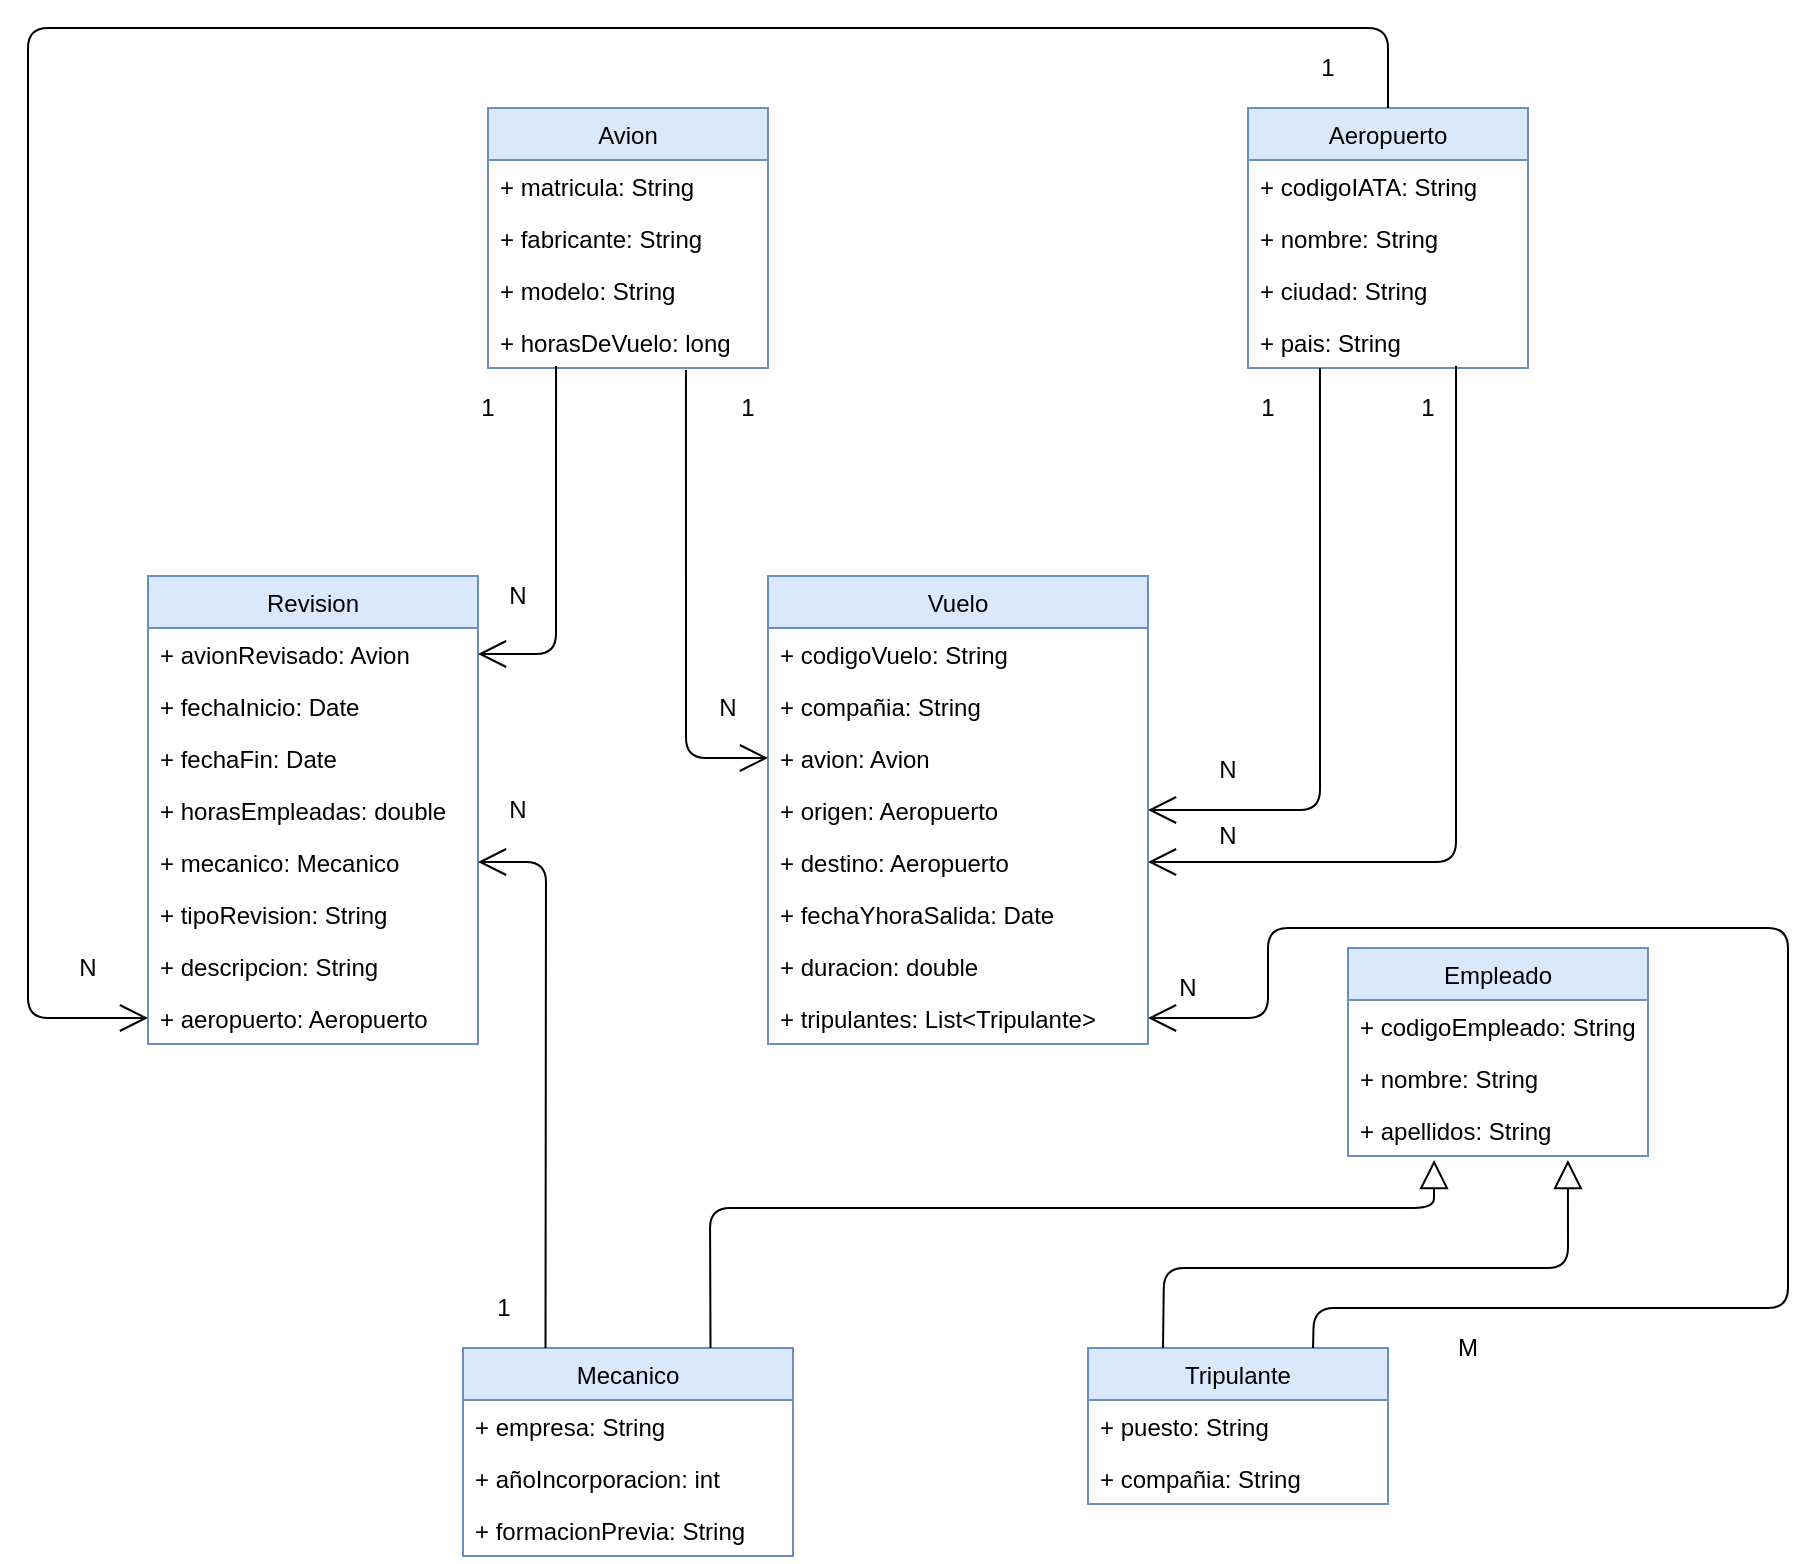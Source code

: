 <mxfile version="14.2.9" type="device"><diagram id="I1w3mya28IULJPs4fc-G" name="Page-1"><mxGraphModel dx="1422" dy="630" grid="1" gridSize="10" guides="1" tooltips="1" connect="1" arrows="1" fold="1" page="1" pageScale="1" pageWidth="850" pageHeight="1100" math="0" shadow="0"><root><mxCell id="0"/><mxCell id="1" parent="0"/><mxCell id="7AsPqcZxj-PXpQRa3DS1-1" value="Avion" style="swimlane;fontStyle=0;childLayout=stackLayout;horizontal=1;startSize=26;fillColor=#dae8fc;horizontalStack=0;resizeParent=1;resizeParentMax=0;resizeLast=0;collapsible=1;marginBottom=0;strokeColor=#6c8ebf;" vertex="1" parent="1"><mxGeometry x="270" y="80" width="140" height="130" as="geometry"/></mxCell><mxCell id="7AsPqcZxj-PXpQRa3DS1-2" value="+ matricula: String" style="text;strokeColor=none;fillColor=none;align=left;verticalAlign=top;spacingLeft=4;spacingRight=4;overflow=hidden;rotatable=0;points=[[0,0.5],[1,0.5]];portConstraint=eastwest;" vertex="1" parent="7AsPqcZxj-PXpQRa3DS1-1"><mxGeometry y="26" width="140" height="26" as="geometry"/></mxCell><mxCell id="7AsPqcZxj-PXpQRa3DS1-3" value="+ fabricante: String" style="text;strokeColor=none;fillColor=none;align=left;verticalAlign=top;spacingLeft=4;spacingRight=4;overflow=hidden;rotatable=0;points=[[0,0.5],[1,0.5]];portConstraint=eastwest;" vertex="1" parent="7AsPqcZxj-PXpQRa3DS1-1"><mxGeometry y="52" width="140" height="26" as="geometry"/></mxCell><mxCell id="7AsPqcZxj-PXpQRa3DS1-4" value="+ modelo: String" style="text;strokeColor=none;fillColor=none;align=left;verticalAlign=top;spacingLeft=4;spacingRight=4;overflow=hidden;rotatable=0;points=[[0,0.5],[1,0.5]];portConstraint=eastwest;" vertex="1" parent="7AsPqcZxj-PXpQRa3DS1-1"><mxGeometry y="78" width="140" height="26" as="geometry"/></mxCell><mxCell id="7AsPqcZxj-PXpQRa3DS1-5" value="+ horasDeVuelo: long" style="text;strokeColor=none;fillColor=none;align=left;verticalAlign=top;spacingLeft=4;spacingRight=4;overflow=hidden;rotatable=0;points=[[0,0.5],[1,0.5]];portConstraint=eastwest;" vertex="1" parent="7AsPqcZxj-PXpQRa3DS1-1"><mxGeometry y="104" width="140" height="26" as="geometry"/></mxCell><mxCell id="7AsPqcZxj-PXpQRa3DS1-6" value="Aeropuerto" style="swimlane;fontStyle=0;childLayout=stackLayout;horizontal=1;startSize=26;fillColor=#dae8fc;horizontalStack=0;resizeParent=1;resizeParentMax=0;resizeLast=0;collapsible=1;marginBottom=0;strokeColor=#6c8ebf;" vertex="1" parent="1"><mxGeometry x="650" y="80" width="140" height="130" as="geometry"/></mxCell><mxCell id="7AsPqcZxj-PXpQRa3DS1-7" value="+ codigoIATA: String" style="text;strokeColor=none;fillColor=none;align=left;verticalAlign=top;spacingLeft=4;spacingRight=4;overflow=hidden;rotatable=0;points=[[0,0.5],[1,0.5]];portConstraint=eastwest;" vertex="1" parent="7AsPqcZxj-PXpQRa3DS1-6"><mxGeometry y="26" width="140" height="26" as="geometry"/></mxCell><mxCell id="7AsPqcZxj-PXpQRa3DS1-8" value="+ nombre: String" style="text;strokeColor=none;fillColor=none;align=left;verticalAlign=top;spacingLeft=4;spacingRight=4;overflow=hidden;rotatable=0;points=[[0,0.5],[1,0.5]];portConstraint=eastwest;" vertex="1" parent="7AsPqcZxj-PXpQRa3DS1-6"><mxGeometry y="52" width="140" height="26" as="geometry"/></mxCell><mxCell id="7AsPqcZxj-PXpQRa3DS1-9" value="+ ciudad: String" style="text;strokeColor=none;fillColor=none;align=left;verticalAlign=top;spacingLeft=4;spacingRight=4;overflow=hidden;rotatable=0;points=[[0,0.5],[1,0.5]];portConstraint=eastwest;" vertex="1" parent="7AsPqcZxj-PXpQRa3DS1-6"><mxGeometry y="78" width="140" height="26" as="geometry"/></mxCell><mxCell id="7AsPqcZxj-PXpQRa3DS1-10" value="+ pais: String" style="text;strokeColor=none;fillColor=none;align=left;verticalAlign=top;spacingLeft=4;spacingRight=4;overflow=hidden;rotatable=0;points=[[0,0.5],[1,0.5]];portConstraint=eastwest;" vertex="1" parent="7AsPqcZxj-PXpQRa3DS1-6"><mxGeometry y="104" width="140" height="26" as="geometry"/></mxCell><mxCell id="7AsPqcZxj-PXpQRa3DS1-11" value="Tripulante" style="swimlane;fontStyle=0;childLayout=stackLayout;horizontal=1;startSize=26;fillColor=#dae8fc;horizontalStack=0;resizeParent=1;resizeParentMax=0;resizeLast=0;collapsible=1;marginBottom=0;strokeColor=#6c8ebf;" vertex="1" parent="1"><mxGeometry x="570" y="700" width="150" height="78" as="geometry"/></mxCell><mxCell id="7AsPqcZxj-PXpQRa3DS1-13" value="+ puesto: String" style="text;strokeColor=none;fillColor=none;align=left;verticalAlign=top;spacingLeft=4;spacingRight=4;overflow=hidden;rotatable=0;points=[[0,0.5],[1,0.5]];portConstraint=eastwest;" vertex="1" parent="7AsPqcZxj-PXpQRa3DS1-11"><mxGeometry y="26" width="150" height="26" as="geometry"/></mxCell><mxCell id="7AsPqcZxj-PXpQRa3DS1-14" value="+ compañia: String" style="text;strokeColor=none;fillColor=none;align=left;verticalAlign=top;spacingLeft=4;spacingRight=4;overflow=hidden;rotatable=0;points=[[0,0.5],[1,0.5]];portConstraint=eastwest;" vertex="1" parent="7AsPqcZxj-PXpQRa3DS1-11"><mxGeometry y="52" width="150" height="26" as="geometry"/></mxCell><mxCell id="7AsPqcZxj-PXpQRa3DS1-15" value="Vuelo" style="swimlane;fontStyle=0;childLayout=stackLayout;horizontal=1;startSize=26;fillColor=#dae8fc;horizontalStack=0;resizeParent=1;resizeParentMax=0;resizeLast=0;collapsible=1;marginBottom=0;strokeColor=#6c8ebf;" vertex="1" parent="1"><mxGeometry x="410" y="314" width="190" height="234" as="geometry"/></mxCell><mxCell id="7AsPqcZxj-PXpQRa3DS1-16" value="+ codigoVuelo: String" style="text;strokeColor=none;fillColor=none;align=left;verticalAlign=top;spacingLeft=4;spacingRight=4;overflow=hidden;rotatable=0;points=[[0,0.5],[1,0.5]];portConstraint=eastwest;" vertex="1" parent="7AsPqcZxj-PXpQRa3DS1-15"><mxGeometry y="26" width="190" height="26" as="geometry"/></mxCell><mxCell id="7AsPqcZxj-PXpQRa3DS1-17" value="+ compañia: String" style="text;strokeColor=none;fillColor=none;align=left;verticalAlign=top;spacingLeft=4;spacingRight=4;overflow=hidden;rotatable=0;points=[[0,0.5],[1,0.5]];portConstraint=eastwest;" vertex="1" parent="7AsPqcZxj-PXpQRa3DS1-15"><mxGeometry y="52" width="190" height="26" as="geometry"/></mxCell><mxCell id="7AsPqcZxj-PXpQRa3DS1-18" value="+ avion: Avion" style="text;strokeColor=none;fillColor=none;align=left;verticalAlign=top;spacingLeft=4;spacingRight=4;overflow=hidden;rotatable=0;points=[[0,0.5],[1,0.5]];portConstraint=eastwest;" vertex="1" parent="7AsPqcZxj-PXpQRa3DS1-15"><mxGeometry y="78" width="190" height="26" as="geometry"/></mxCell><mxCell id="7AsPqcZxj-PXpQRa3DS1-19" value="+ origen: Aeropuerto" style="text;strokeColor=none;fillColor=none;align=left;verticalAlign=top;spacingLeft=4;spacingRight=4;overflow=hidden;rotatable=0;points=[[0,0.5],[1,0.5]];portConstraint=eastwest;" vertex="1" parent="7AsPqcZxj-PXpQRa3DS1-15"><mxGeometry y="104" width="190" height="26" as="geometry"/></mxCell><mxCell id="7AsPqcZxj-PXpQRa3DS1-20" value="+ destino: Aeropuerto" style="text;strokeColor=none;fillColor=none;align=left;verticalAlign=top;spacingLeft=4;spacingRight=4;overflow=hidden;rotatable=0;points=[[0,0.5],[1,0.5]];portConstraint=eastwest;" vertex="1" parent="7AsPqcZxj-PXpQRa3DS1-15"><mxGeometry y="130" width="190" height="26" as="geometry"/></mxCell><mxCell id="7AsPqcZxj-PXpQRa3DS1-21" value="+ fechaYhoraSalida: Date" style="text;strokeColor=none;fillColor=none;align=left;verticalAlign=top;spacingLeft=4;spacingRight=4;overflow=hidden;rotatable=0;points=[[0,0.5],[1,0.5]];portConstraint=eastwest;" vertex="1" parent="7AsPqcZxj-PXpQRa3DS1-15"><mxGeometry y="156" width="190" height="26" as="geometry"/></mxCell><mxCell id="7AsPqcZxj-PXpQRa3DS1-22" value="+ duracion: double" style="text;strokeColor=none;fillColor=none;align=left;verticalAlign=top;spacingLeft=4;spacingRight=4;overflow=hidden;rotatable=0;points=[[0,0.5],[1,0.5]];portConstraint=eastwest;" vertex="1" parent="7AsPqcZxj-PXpQRa3DS1-15"><mxGeometry y="182" width="190" height="26" as="geometry"/></mxCell><mxCell id="7AsPqcZxj-PXpQRa3DS1-24" value="+ tripulantes: List&lt;Tripulante&gt;" style="text;strokeColor=none;fillColor=none;align=left;verticalAlign=top;spacingLeft=4;spacingRight=4;overflow=hidden;rotatable=0;points=[[0,0.5],[1,0.5]];portConstraint=eastwest;" vertex="1" parent="7AsPqcZxj-PXpQRa3DS1-15"><mxGeometry y="208" width="190" height="26" as="geometry"/></mxCell><mxCell id="7AsPqcZxj-PXpQRa3DS1-25" value="Mecanico" style="swimlane;fontStyle=0;childLayout=stackLayout;horizontal=1;startSize=26;fillColor=#dae8fc;horizontalStack=0;resizeParent=1;resizeParentMax=0;resizeLast=0;collapsible=1;marginBottom=0;strokeColor=#6c8ebf;" vertex="1" parent="1"><mxGeometry x="257.5" y="700" width="165" height="104" as="geometry"/></mxCell><mxCell id="7AsPqcZxj-PXpQRa3DS1-27" value="+ empresa: String" style="text;strokeColor=none;fillColor=none;align=left;verticalAlign=top;spacingLeft=4;spacingRight=4;overflow=hidden;rotatable=0;points=[[0,0.5],[1,0.5]];portConstraint=eastwest;" vertex="1" parent="7AsPqcZxj-PXpQRa3DS1-25"><mxGeometry y="26" width="165" height="26" as="geometry"/></mxCell><mxCell id="7AsPqcZxj-PXpQRa3DS1-28" value="+ añoIncorporacion: int" style="text;strokeColor=none;fillColor=none;align=left;verticalAlign=top;spacingLeft=4;spacingRight=4;overflow=hidden;rotatable=0;points=[[0,0.5],[1,0.5]];portConstraint=eastwest;" vertex="1" parent="7AsPqcZxj-PXpQRa3DS1-25"><mxGeometry y="52" width="165" height="26" as="geometry"/></mxCell><mxCell id="7AsPqcZxj-PXpQRa3DS1-29" value="+ formacionPrevia: String" style="text;strokeColor=none;fillColor=none;align=left;verticalAlign=top;spacingLeft=4;spacingRight=4;overflow=hidden;rotatable=0;points=[[0,0.5],[1,0.5]];portConstraint=eastwest;" vertex="1" parent="7AsPqcZxj-PXpQRa3DS1-25"><mxGeometry y="78" width="165" height="26" as="geometry"/></mxCell><mxCell id="7AsPqcZxj-PXpQRa3DS1-30" value="Revision" style="swimlane;fontStyle=0;childLayout=stackLayout;horizontal=1;startSize=26;fillColor=#dae8fc;horizontalStack=0;resizeParent=1;resizeParentMax=0;resizeLast=0;collapsible=1;marginBottom=0;strokeColor=#6c8ebf;" vertex="1" parent="1"><mxGeometry x="100" y="314" width="165" height="234" as="geometry"/></mxCell><mxCell id="7AsPqcZxj-PXpQRa3DS1-31" value="+ avionRevisado: Avion" style="text;strokeColor=none;fillColor=none;align=left;verticalAlign=top;spacingLeft=4;spacingRight=4;overflow=hidden;rotatable=0;points=[[0,0.5],[1,0.5]];portConstraint=eastwest;" vertex="1" parent="7AsPqcZxj-PXpQRa3DS1-30"><mxGeometry y="26" width="165" height="26" as="geometry"/></mxCell><mxCell id="7AsPqcZxj-PXpQRa3DS1-32" value="+ fechaInicio: Date" style="text;strokeColor=none;fillColor=none;align=left;verticalAlign=top;spacingLeft=4;spacingRight=4;overflow=hidden;rotatable=0;points=[[0,0.5],[1,0.5]];portConstraint=eastwest;" vertex="1" parent="7AsPqcZxj-PXpQRa3DS1-30"><mxGeometry y="52" width="165" height="26" as="geometry"/></mxCell><mxCell id="7AsPqcZxj-PXpQRa3DS1-33" value="+ fechaFin: Date" style="text;strokeColor=none;fillColor=none;align=left;verticalAlign=top;spacingLeft=4;spacingRight=4;overflow=hidden;rotatable=0;points=[[0,0.5],[1,0.5]];portConstraint=eastwest;" vertex="1" parent="7AsPqcZxj-PXpQRa3DS1-30"><mxGeometry y="78" width="165" height="26" as="geometry"/></mxCell><mxCell id="7AsPqcZxj-PXpQRa3DS1-34" value="+ horasEmpleadas: double" style="text;strokeColor=none;fillColor=none;align=left;verticalAlign=top;spacingLeft=4;spacingRight=4;overflow=hidden;rotatable=0;points=[[0,0.5],[1,0.5]];portConstraint=eastwest;" vertex="1" parent="7AsPqcZxj-PXpQRa3DS1-30"><mxGeometry y="104" width="165" height="26" as="geometry"/></mxCell><mxCell id="7AsPqcZxj-PXpQRa3DS1-35" value="+ mecanico: Mecanico" style="text;strokeColor=none;fillColor=none;align=left;verticalAlign=top;spacingLeft=4;spacingRight=4;overflow=hidden;rotatable=0;points=[[0,0.5],[1,0.5]];portConstraint=eastwest;" vertex="1" parent="7AsPqcZxj-PXpQRa3DS1-30"><mxGeometry y="130" width="165" height="26" as="geometry"/></mxCell><mxCell id="7AsPqcZxj-PXpQRa3DS1-36" value="+ tipoRevision: String" style="text;strokeColor=none;fillColor=none;align=left;verticalAlign=top;spacingLeft=4;spacingRight=4;overflow=hidden;rotatable=0;points=[[0,0.5],[1,0.5]];portConstraint=eastwest;" vertex="1" parent="7AsPqcZxj-PXpQRa3DS1-30"><mxGeometry y="156" width="165" height="26" as="geometry"/></mxCell><mxCell id="7AsPqcZxj-PXpQRa3DS1-37" value="+ descripcion: String" style="text;strokeColor=none;fillColor=none;align=left;verticalAlign=top;spacingLeft=4;spacingRight=4;overflow=hidden;rotatable=0;points=[[0,0.5],[1,0.5]];portConstraint=eastwest;" vertex="1" parent="7AsPqcZxj-PXpQRa3DS1-30"><mxGeometry y="182" width="165" height="26" as="geometry"/></mxCell><mxCell id="7AsPqcZxj-PXpQRa3DS1-38" value="+ aeropuerto: Aeropuerto" style="text;strokeColor=none;fillColor=none;align=left;verticalAlign=top;spacingLeft=4;spacingRight=4;overflow=hidden;rotatable=0;points=[[0,0.5],[1,0.5]];portConstraint=eastwest;" vertex="1" parent="7AsPqcZxj-PXpQRa3DS1-30"><mxGeometry y="208" width="165" height="26" as="geometry"/></mxCell><mxCell id="7AsPqcZxj-PXpQRa3DS1-39" value="Empleado" style="swimlane;fontStyle=0;childLayout=stackLayout;horizontal=1;startSize=26;fillColor=#dae8fc;horizontalStack=0;resizeParent=1;resizeParentMax=0;resizeLast=0;collapsible=1;marginBottom=0;strokeColor=#6c8ebf;" vertex="1" parent="1"><mxGeometry x="700" y="500" width="150" height="104" as="geometry"/></mxCell><mxCell id="7AsPqcZxj-PXpQRa3DS1-65" value="+ codigoEmpleado: String" style="text;strokeColor=none;fillColor=none;align=left;verticalAlign=top;spacingLeft=4;spacingRight=4;overflow=hidden;rotatable=0;points=[[0,0.5],[1,0.5]];portConstraint=eastwest;" vertex="1" parent="7AsPqcZxj-PXpQRa3DS1-39"><mxGeometry y="26" width="150" height="26" as="geometry"/></mxCell><mxCell id="7AsPqcZxj-PXpQRa3DS1-40" value="+ nombre: String" style="text;strokeColor=none;fillColor=none;align=left;verticalAlign=top;spacingLeft=4;spacingRight=4;overflow=hidden;rotatable=0;points=[[0,0.5],[1,0.5]];portConstraint=eastwest;" vertex="1" parent="7AsPqcZxj-PXpQRa3DS1-39"><mxGeometry y="52" width="150" height="26" as="geometry"/></mxCell><mxCell id="7AsPqcZxj-PXpQRa3DS1-41" value="+ apellidos: String" style="text;strokeColor=none;fillColor=none;align=left;verticalAlign=top;spacingLeft=4;spacingRight=4;overflow=hidden;rotatable=0;points=[[0,0.5],[1,0.5]];portConstraint=eastwest;" vertex="1" parent="7AsPqcZxj-PXpQRa3DS1-39"><mxGeometry y="78" width="150" height="26" as="geometry"/></mxCell><mxCell id="7AsPqcZxj-PXpQRa3DS1-42" value="" style="endArrow=block;endFill=0;endSize=12;html=1;entryX=0.287;entryY=1.077;entryDx=0;entryDy=0;entryPerimeter=0;exitX=0.75;exitY=0;exitDx=0;exitDy=0;" edge="1" parent="1" source="7AsPqcZxj-PXpQRa3DS1-25" target="7AsPqcZxj-PXpQRa3DS1-41"><mxGeometry width="160" relative="1" as="geometry"><mxPoint x="430" y="590" as="sourcePoint"/><mxPoint x="590" y="590" as="targetPoint"/><Array as="points"><mxPoint x="381" y="630"/><mxPoint x="743" y="630"/></Array></mxGeometry></mxCell><mxCell id="7AsPqcZxj-PXpQRa3DS1-43" value="" style="endArrow=block;endFill=0;endSize=12;html=1;entryX=0.733;entryY=1.077;entryDx=0;entryDy=0;entryPerimeter=0;exitX=0.25;exitY=0;exitDx=0;exitDy=0;" edge="1" parent="1" source="7AsPqcZxj-PXpQRa3DS1-11" target="7AsPqcZxj-PXpQRa3DS1-41"><mxGeometry width="160" relative="1" as="geometry"><mxPoint x="242.5" y="710" as="sourcePoint"/><mxPoint x="783.05" y="580.002" as="targetPoint"/><Array as="points"><mxPoint x="608" y="660"/><mxPoint x="810" y="660"/></Array></mxGeometry></mxCell><mxCell id="7AsPqcZxj-PXpQRa3DS1-44" value="" style="endArrow=open;endFill=1;endSize=12;html=1;exitX=0.75;exitY=0;exitDx=0;exitDy=0;entryX=1;entryY=0.5;entryDx=0;entryDy=0;" edge="1" parent="1" source="7AsPqcZxj-PXpQRa3DS1-11" target="7AsPqcZxj-PXpQRa3DS1-24"><mxGeometry width="160" relative="1" as="geometry"><mxPoint x="440" y="580" as="sourcePoint"/><mxPoint x="990" y="730" as="targetPoint"/><Array as="points"><mxPoint x="683" y="680"/><mxPoint x="920" y="680"/><mxPoint x="920" y="490"/><mxPoint x="660" y="490"/><mxPoint x="660" y="535"/></Array></mxGeometry></mxCell><mxCell id="7AsPqcZxj-PXpQRa3DS1-45" value="" style="endArrow=open;endFill=1;endSize=12;html=1;entryX=0;entryY=0.5;entryDx=0;entryDy=0;exitX=0.5;exitY=0;exitDx=0;exitDy=0;" edge="1" parent="1" source="7AsPqcZxj-PXpQRa3DS1-6" target="7AsPqcZxj-PXpQRa3DS1-38"><mxGeometry width="160" relative="1" as="geometry"><mxPoint x="510" y="860" as="sourcePoint"/><mxPoint x="670" y="860" as="targetPoint"/><Array as="points"><mxPoint x="720" y="40"/><mxPoint x="40" y="40"/><mxPoint x="40" y="535"/></Array></mxGeometry></mxCell><mxCell id="7AsPqcZxj-PXpQRa3DS1-46" value="" style="endArrow=open;endFill=1;endSize=12;html=1;entryX=1;entryY=0.5;entryDx=0;entryDy=0;exitX=0.25;exitY=0;exitDx=0;exitDy=0;" edge="1" parent="1" source="7AsPqcZxj-PXpQRa3DS1-25" target="7AsPqcZxj-PXpQRa3DS1-35"><mxGeometry width="160" relative="1" as="geometry"><mxPoint x="440" y="580" as="sourcePoint"/><mxPoint x="600" y="580" as="targetPoint"/><Array as="points"><mxPoint x="299" y="457"/></Array></mxGeometry></mxCell><mxCell id="7AsPqcZxj-PXpQRa3DS1-47" value="" style="endArrow=open;endFill=1;endSize=12;html=1;entryX=1;entryY=0.5;entryDx=0;entryDy=0;exitX=0.243;exitY=0.962;exitDx=0;exitDy=0;exitPerimeter=0;" edge="1" parent="1" source="7AsPqcZxj-PXpQRa3DS1-5" target="7AsPqcZxj-PXpQRa3DS1-31"><mxGeometry width="160" relative="1" as="geometry"><mxPoint x="440" y="340" as="sourcePoint"/><mxPoint x="600" y="340" as="targetPoint"/><Array as="points"><mxPoint x="304" y="353"/></Array></mxGeometry></mxCell><mxCell id="7AsPqcZxj-PXpQRa3DS1-48" value="" style="endArrow=open;endFill=1;endSize=12;html=1;entryX=0;entryY=0.5;entryDx=0;entryDy=0;exitX=0.707;exitY=1.038;exitDx=0;exitDy=0;exitPerimeter=0;" edge="1" parent="1" source="7AsPqcZxj-PXpQRa3DS1-5" target="7AsPqcZxj-PXpQRa3DS1-18"><mxGeometry width="160" relative="1" as="geometry"><mxPoint x="314.02" y="219.012" as="sourcePoint"/><mxPoint x="275" y="363" as="targetPoint"/><Array as="points"><mxPoint x="369" y="405"/></Array></mxGeometry></mxCell><mxCell id="7AsPqcZxj-PXpQRa3DS1-49" value="" style="endArrow=open;endFill=1;endSize=12;html=1;exitX=0.257;exitY=1;exitDx=0;exitDy=0;exitPerimeter=0;entryX=1;entryY=0.5;entryDx=0;entryDy=0;" edge="1" parent="1" source="7AsPqcZxj-PXpQRa3DS1-10" target="7AsPqcZxj-PXpQRa3DS1-19"><mxGeometry width="160" relative="1" as="geometry"><mxPoint x="440" y="500" as="sourcePoint"/><mxPoint x="600" y="500" as="targetPoint"/><Array as="points"><mxPoint x="686" y="431"/></Array></mxGeometry></mxCell><mxCell id="7AsPqcZxj-PXpQRa3DS1-50" value="" style="endArrow=open;endFill=1;endSize=12;html=1;exitX=0.743;exitY=0.962;exitDx=0;exitDy=0;exitPerimeter=0;entryX=1;entryY=0.5;entryDx=0;entryDy=0;" edge="1" parent="1" source="7AsPqcZxj-PXpQRa3DS1-10" target="7AsPqcZxj-PXpQRa3DS1-20"><mxGeometry width="160" relative="1" as="geometry"><mxPoint x="695.98" y="220" as="sourcePoint"/><mxPoint x="610" y="441" as="targetPoint"/><Array as="points"><mxPoint x="754" y="457"/></Array></mxGeometry></mxCell><mxCell id="7AsPqcZxj-PXpQRa3DS1-51" value="1" style="text;html=1;strokeColor=none;fillColor=none;align=center;verticalAlign=middle;whiteSpace=wrap;rounded=0;" vertex="1" parent="1"><mxGeometry x="380" y="220" width="40" height="20" as="geometry"/></mxCell><mxCell id="7AsPqcZxj-PXpQRa3DS1-52" value="1" style="text;html=1;strokeColor=none;fillColor=none;align=center;verticalAlign=middle;whiteSpace=wrap;rounded=0;" vertex="1" parent="1"><mxGeometry x="250" y="220" width="40" height="20" as="geometry"/></mxCell><mxCell id="7AsPqcZxj-PXpQRa3DS1-53" value="N" style="text;html=1;strokeColor=none;fillColor=none;align=center;verticalAlign=middle;whiteSpace=wrap;rounded=0;" vertex="1" parent="1"><mxGeometry x="265" y="314" width="40" height="20" as="geometry"/></mxCell><mxCell id="7AsPqcZxj-PXpQRa3DS1-54" value="N" style="text;html=1;strokeColor=none;fillColor=none;align=center;verticalAlign=middle;whiteSpace=wrap;rounded=0;" vertex="1" parent="1"><mxGeometry x="370" y="370" width="40" height="20" as="geometry"/></mxCell><mxCell id="7AsPqcZxj-PXpQRa3DS1-55" value="1" style="text;html=1;strokeColor=none;fillColor=none;align=center;verticalAlign=middle;whiteSpace=wrap;rounded=0;" vertex="1" parent="1"><mxGeometry x="670" y="50" width="40" height="20" as="geometry"/></mxCell><mxCell id="7AsPqcZxj-PXpQRa3DS1-56" value="N" style="text;html=1;strokeColor=none;fillColor=none;align=center;verticalAlign=middle;whiteSpace=wrap;rounded=0;" vertex="1" parent="1"><mxGeometry x="50" y="500" width="40" height="20" as="geometry"/></mxCell><mxCell id="7AsPqcZxj-PXpQRa3DS1-57" value="N" style="text;html=1;strokeColor=none;fillColor=none;align=center;verticalAlign=middle;whiteSpace=wrap;rounded=0;" vertex="1" parent="1"><mxGeometry x="265" y="421" width="40" height="20" as="geometry"/></mxCell><mxCell id="7AsPqcZxj-PXpQRa3DS1-58" value="1" style="text;html=1;strokeColor=none;fillColor=none;align=center;verticalAlign=middle;whiteSpace=wrap;rounded=0;" vertex="1" parent="1"><mxGeometry x="257.5" y="670" width="40" height="20" as="geometry"/></mxCell><mxCell id="7AsPqcZxj-PXpQRa3DS1-59" value="N" style="text;html=1;strokeColor=none;fillColor=none;align=center;verticalAlign=middle;whiteSpace=wrap;rounded=0;" vertex="1" parent="1"><mxGeometry x="600" y="510" width="40" height="20" as="geometry"/></mxCell><mxCell id="7AsPqcZxj-PXpQRa3DS1-60" value="M" style="text;html=1;strokeColor=none;fillColor=none;align=center;verticalAlign=middle;whiteSpace=wrap;rounded=0;" vertex="1" parent="1"><mxGeometry x="740" y="690" width="40" height="20" as="geometry"/></mxCell><mxCell id="7AsPqcZxj-PXpQRa3DS1-61" value="1" style="text;html=1;strokeColor=none;fillColor=none;align=center;verticalAlign=middle;whiteSpace=wrap;rounded=0;" vertex="1" parent="1"><mxGeometry x="640" y="220" width="40" height="20" as="geometry"/></mxCell><mxCell id="7AsPqcZxj-PXpQRa3DS1-62" value="1" style="text;html=1;strokeColor=none;fillColor=none;align=center;verticalAlign=middle;whiteSpace=wrap;rounded=0;" vertex="1" parent="1"><mxGeometry x="720" y="220" width="40" height="20" as="geometry"/></mxCell><mxCell id="7AsPqcZxj-PXpQRa3DS1-63" value="N" style="text;html=1;strokeColor=none;fillColor=none;align=center;verticalAlign=middle;whiteSpace=wrap;rounded=0;" vertex="1" parent="1"><mxGeometry x="620" y="401" width="40" height="20" as="geometry"/></mxCell><mxCell id="7AsPqcZxj-PXpQRa3DS1-64" value="N" style="text;html=1;strokeColor=none;fillColor=none;align=center;verticalAlign=middle;whiteSpace=wrap;rounded=0;" vertex="1" parent="1"><mxGeometry x="620" y="434" width="40" height="20" as="geometry"/></mxCell></root></mxGraphModel></diagram></mxfile>